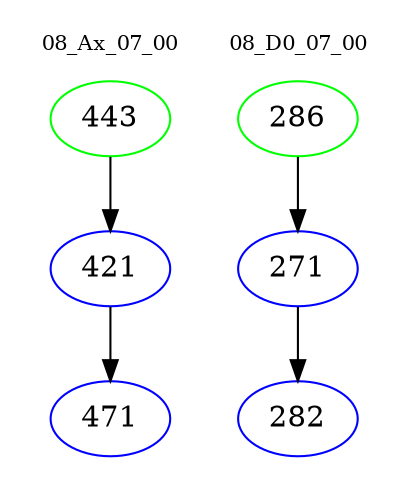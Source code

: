 digraph{
subgraph cluster_0 {
color = white
label = "08_Ax_07_00";
fontsize=10;
T0_443 [label="443", color="green"]
T0_443 -> T0_421 [color="black"]
T0_421 [label="421", color="blue"]
T0_421 -> T0_471 [color="black"]
T0_471 [label="471", color="blue"]
}
subgraph cluster_1 {
color = white
label = "08_D0_07_00";
fontsize=10;
T1_286 [label="286", color="green"]
T1_286 -> T1_271 [color="black"]
T1_271 [label="271", color="blue"]
T1_271 -> T1_282 [color="black"]
T1_282 [label="282", color="blue"]
}
}
